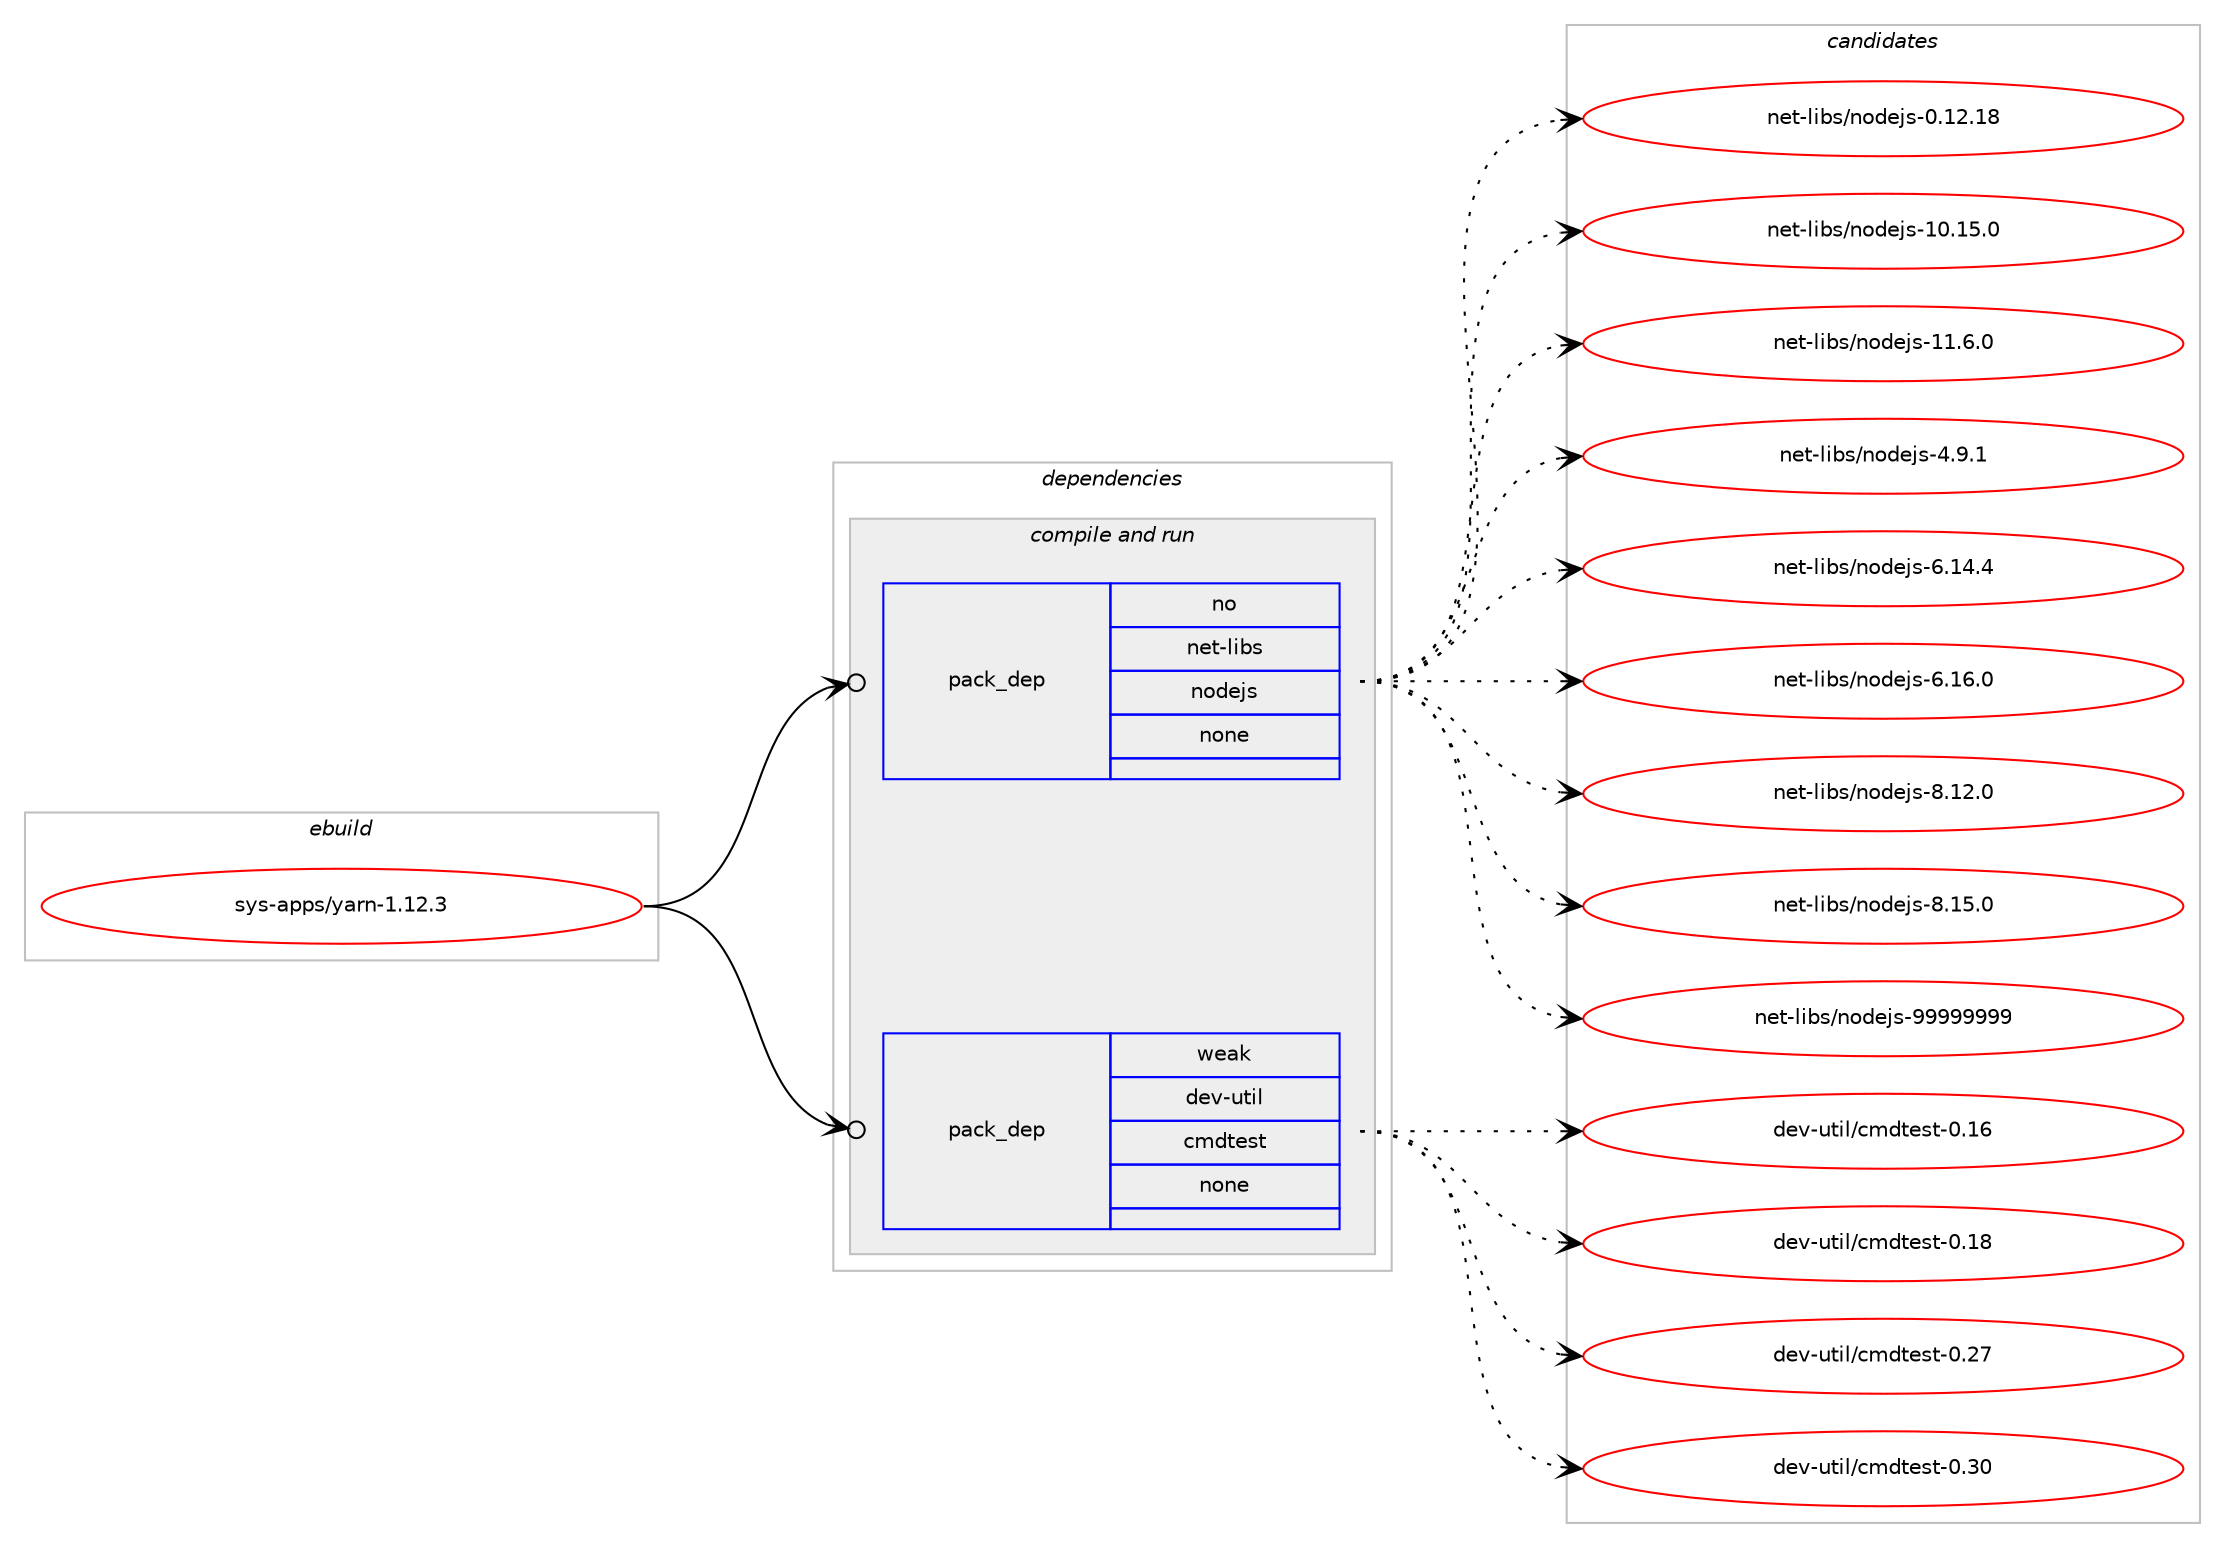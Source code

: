 digraph prolog {

# *************
# Graph options
# *************

newrank=true;
concentrate=true;
compound=true;
graph [rankdir=LR,fontname=Helvetica,fontsize=10,ranksep=1.5];#, ranksep=2.5, nodesep=0.2];
edge  [arrowhead=vee];
node  [fontname=Helvetica,fontsize=10];

# **********
# The ebuild
# **********

subgraph cluster_leftcol {
color=gray;
rank=same;
label=<<i>ebuild</i>>;
id [label="sys-apps/yarn-1.12.3", color=red, width=4, href="../sys-apps/yarn-1.12.3.svg"];
}

# ****************
# The dependencies
# ****************

subgraph cluster_midcol {
color=gray;
label=<<i>dependencies</i>>;
subgraph cluster_compile {
fillcolor="#eeeeee";
style=filled;
label=<<i>compile</i>>;
}
subgraph cluster_compileandrun {
fillcolor="#eeeeee";
style=filled;
label=<<i>compile and run</i>>;
subgraph pack6216 {
dependency7746 [label=<<TABLE BORDER="0" CELLBORDER="1" CELLSPACING="0" CELLPADDING="4" WIDTH="220"><TR><TD ROWSPAN="6" CELLPADDING="30">pack_dep</TD></TR><TR><TD WIDTH="110">no</TD></TR><TR><TD>net-libs</TD></TR><TR><TD>nodejs</TD></TR><TR><TD>none</TD></TR><TR><TD></TD></TR></TABLE>>, shape=none, color=blue];
}
id:e -> dependency7746:w [weight=20,style="solid",arrowhead="odotvee"];
subgraph pack6217 {
dependency7747 [label=<<TABLE BORDER="0" CELLBORDER="1" CELLSPACING="0" CELLPADDING="4" WIDTH="220"><TR><TD ROWSPAN="6" CELLPADDING="30">pack_dep</TD></TR><TR><TD WIDTH="110">weak</TD></TR><TR><TD>dev-util</TD></TR><TR><TD>cmdtest</TD></TR><TR><TD>none</TD></TR><TR><TD></TD></TR></TABLE>>, shape=none, color=blue];
}
id:e -> dependency7747:w [weight=20,style="solid",arrowhead="odotvee"];
}
subgraph cluster_run {
fillcolor="#eeeeee";
style=filled;
label=<<i>run</i>>;
}
}

# **************
# The candidates
# **************

subgraph cluster_choices {
rank=same;
color=gray;
label=<<i>candidates</i>>;

subgraph choice6216 {
color=black;
nodesep=1;
choice1101011164510810598115471101111001011061154548464950464956 [label="net-libs/nodejs-0.12.18", color=red, width=4,href="../net-libs/nodejs-0.12.18.svg"];
choice1101011164510810598115471101111001011061154549484649534648 [label="net-libs/nodejs-10.15.0", color=red, width=4,href="../net-libs/nodejs-10.15.0.svg"];
choice11010111645108105981154711011110010110611545494946544648 [label="net-libs/nodejs-11.6.0", color=red, width=4,href="../net-libs/nodejs-11.6.0.svg"];
choice110101116451081059811547110111100101106115455246574649 [label="net-libs/nodejs-4.9.1", color=red, width=4,href="../net-libs/nodejs-4.9.1.svg"];
choice11010111645108105981154711011110010110611545544649524652 [label="net-libs/nodejs-6.14.4", color=red, width=4,href="../net-libs/nodejs-6.14.4.svg"];
choice11010111645108105981154711011110010110611545544649544648 [label="net-libs/nodejs-6.16.0", color=red, width=4,href="../net-libs/nodejs-6.16.0.svg"];
choice11010111645108105981154711011110010110611545564649504648 [label="net-libs/nodejs-8.12.0", color=red, width=4,href="../net-libs/nodejs-8.12.0.svg"];
choice11010111645108105981154711011110010110611545564649534648 [label="net-libs/nodejs-8.15.0", color=red, width=4,href="../net-libs/nodejs-8.15.0.svg"];
choice110101116451081059811547110111100101106115455757575757575757 [label="net-libs/nodejs-99999999", color=red, width=4,href="../net-libs/nodejs-99999999.svg"];
dependency7746:e -> choice1101011164510810598115471101111001011061154548464950464956:w [style=dotted,weight="100"];
dependency7746:e -> choice1101011164510810598115471101111001011061154549484649534648:w [style=dotted,weight="100"];
dependency7746:e -> choice11010111645108105981154711011110010110611545494946544648:w [style=dotted,weight="100"];
dependency7746:e -> choice110101116451081059811547110111100101106115455246574649:w [style=dotted,weight="100"];
dependency7746:e -> choice11010111645108105981154711011110010110611545544649524652:w [style=dotted,weight="100"];
dependency7746:e -> choice11010111645108105981154711011110010110611545544649544648:w [style=dotted,weight="100"];
dependency7746:e -> choice11010111645108105981154711011110010110611545564649504648:w [style=dotted,weight="100"];
dependency7746:e -> choice11010111645108105981154711011110010110611545564649534648:w [style=dotted,weight="100"];
dependency7746:e -> choice110101116451081059811547110111100101106115455757575757575757:w [style=dotted,weight="100"];
}
subgraph choice6217 {
color=black;
nodesep=1;
choice1001011184511711610510847991091001161011151164548464954 [label="dev-util/cmdtest-0.16", color=red, width=4,href="../dev-util/cmdtest-0.16.svg"];
choice1001011184511711610510847991091001161011151164548464956 [label="dev-util/cmdtest-0.18", color=red, width=4,href="../dev-util/cmdtest-0.18.svg"];
choice1001011184511711610510847991091001161011151164548465055 [label="dev-util/cmdtest-0.27", color=red, width=4,href="../dev-util/cmdtest-0.27.svg"];
choice1001011184511711610510847991091001161011151164548465148 [label="dev-util/cmdtest-0.30", color=red, width=4,href="../dev-util/cmdtest-0.30.svg"];
dependency7747:e -> choice1001011184511711610510847991091001161011151164548464954:w [style=dotted,weight="100"];
dependency7747:e -> choice1001011184511711610510847991091001161011151164548464956:w [style=dotted,weight="100"];
dependency7747:e -> choice1001011184511711610510847991091001161011151164548465055:w [style=dotted,weight="100"];
dependency7747:e -> choice1001011184511711610510847991091001161011151164548465148:w [style=dotted,weight="100"];
}
}

}
